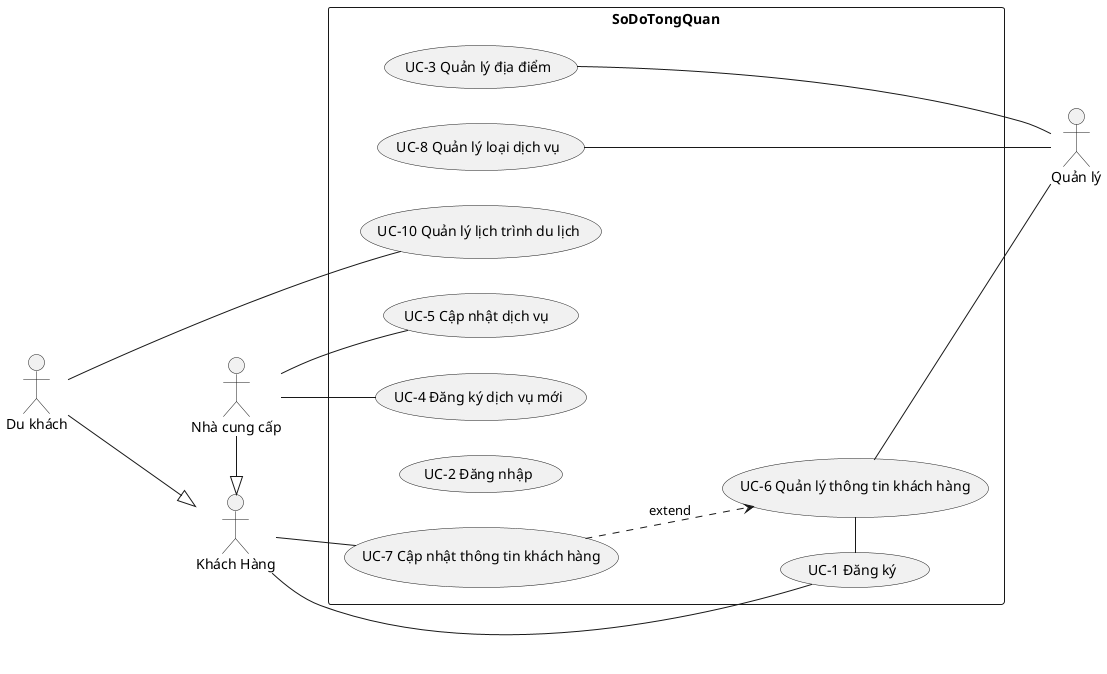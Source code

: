 @startuml SoDoUC
left to right direction
actor "Quản lý" as QL
actor "Khách Hàng" as KH
actor "Nhà cung cấp" as NCC
actor "Du khách" as DKhach


rectangle  SoDoTongQuan{
  usecase "UC-8 Quản lý loại dịch vụ" as QLLDV
  usecase "UC-3 Quản lý địa điểm" as QLDD
  ' usecase "UC-9 Quản lý thông tin " as QLTTDD

  usecase "UC-4 Đăng ký dịch vụ mới" as Them_TTDD
  usecase "UC-5 Cập nhật dịch vụ " as CapNhat_TTDD
  usecase "UC-7 Cập nhật thông tin khách hàng" as CapNhat_TTKH

  usecase "UC-6 Quản lý thông tin khách hàng" as QLTTKH
  usecase "UC-1 Đăng ký" as DKy
  usecase "UC-2 Đăng nhập" as DNhap
  usecase "UC-10 Quản lý lịch trình du lịch" as QLCD
  ' chỗ nay nhà cung cấp và du khách đều dùng quản lý lịch trình du lịch
}

QLTTKH - DKy
CapNhat_TTKH ..> QLTTKH : extend

KH -- CapNhat_TTKH
KH --- DKy

QLDD - QL
QLTTKH -- QL
QLLDV - QL



NCC -|> KH

DKhach ---|> KH

NCC - CapNhat_TTDD
NCC - Them_TTDD


DKhach -- QLCD

@enduml